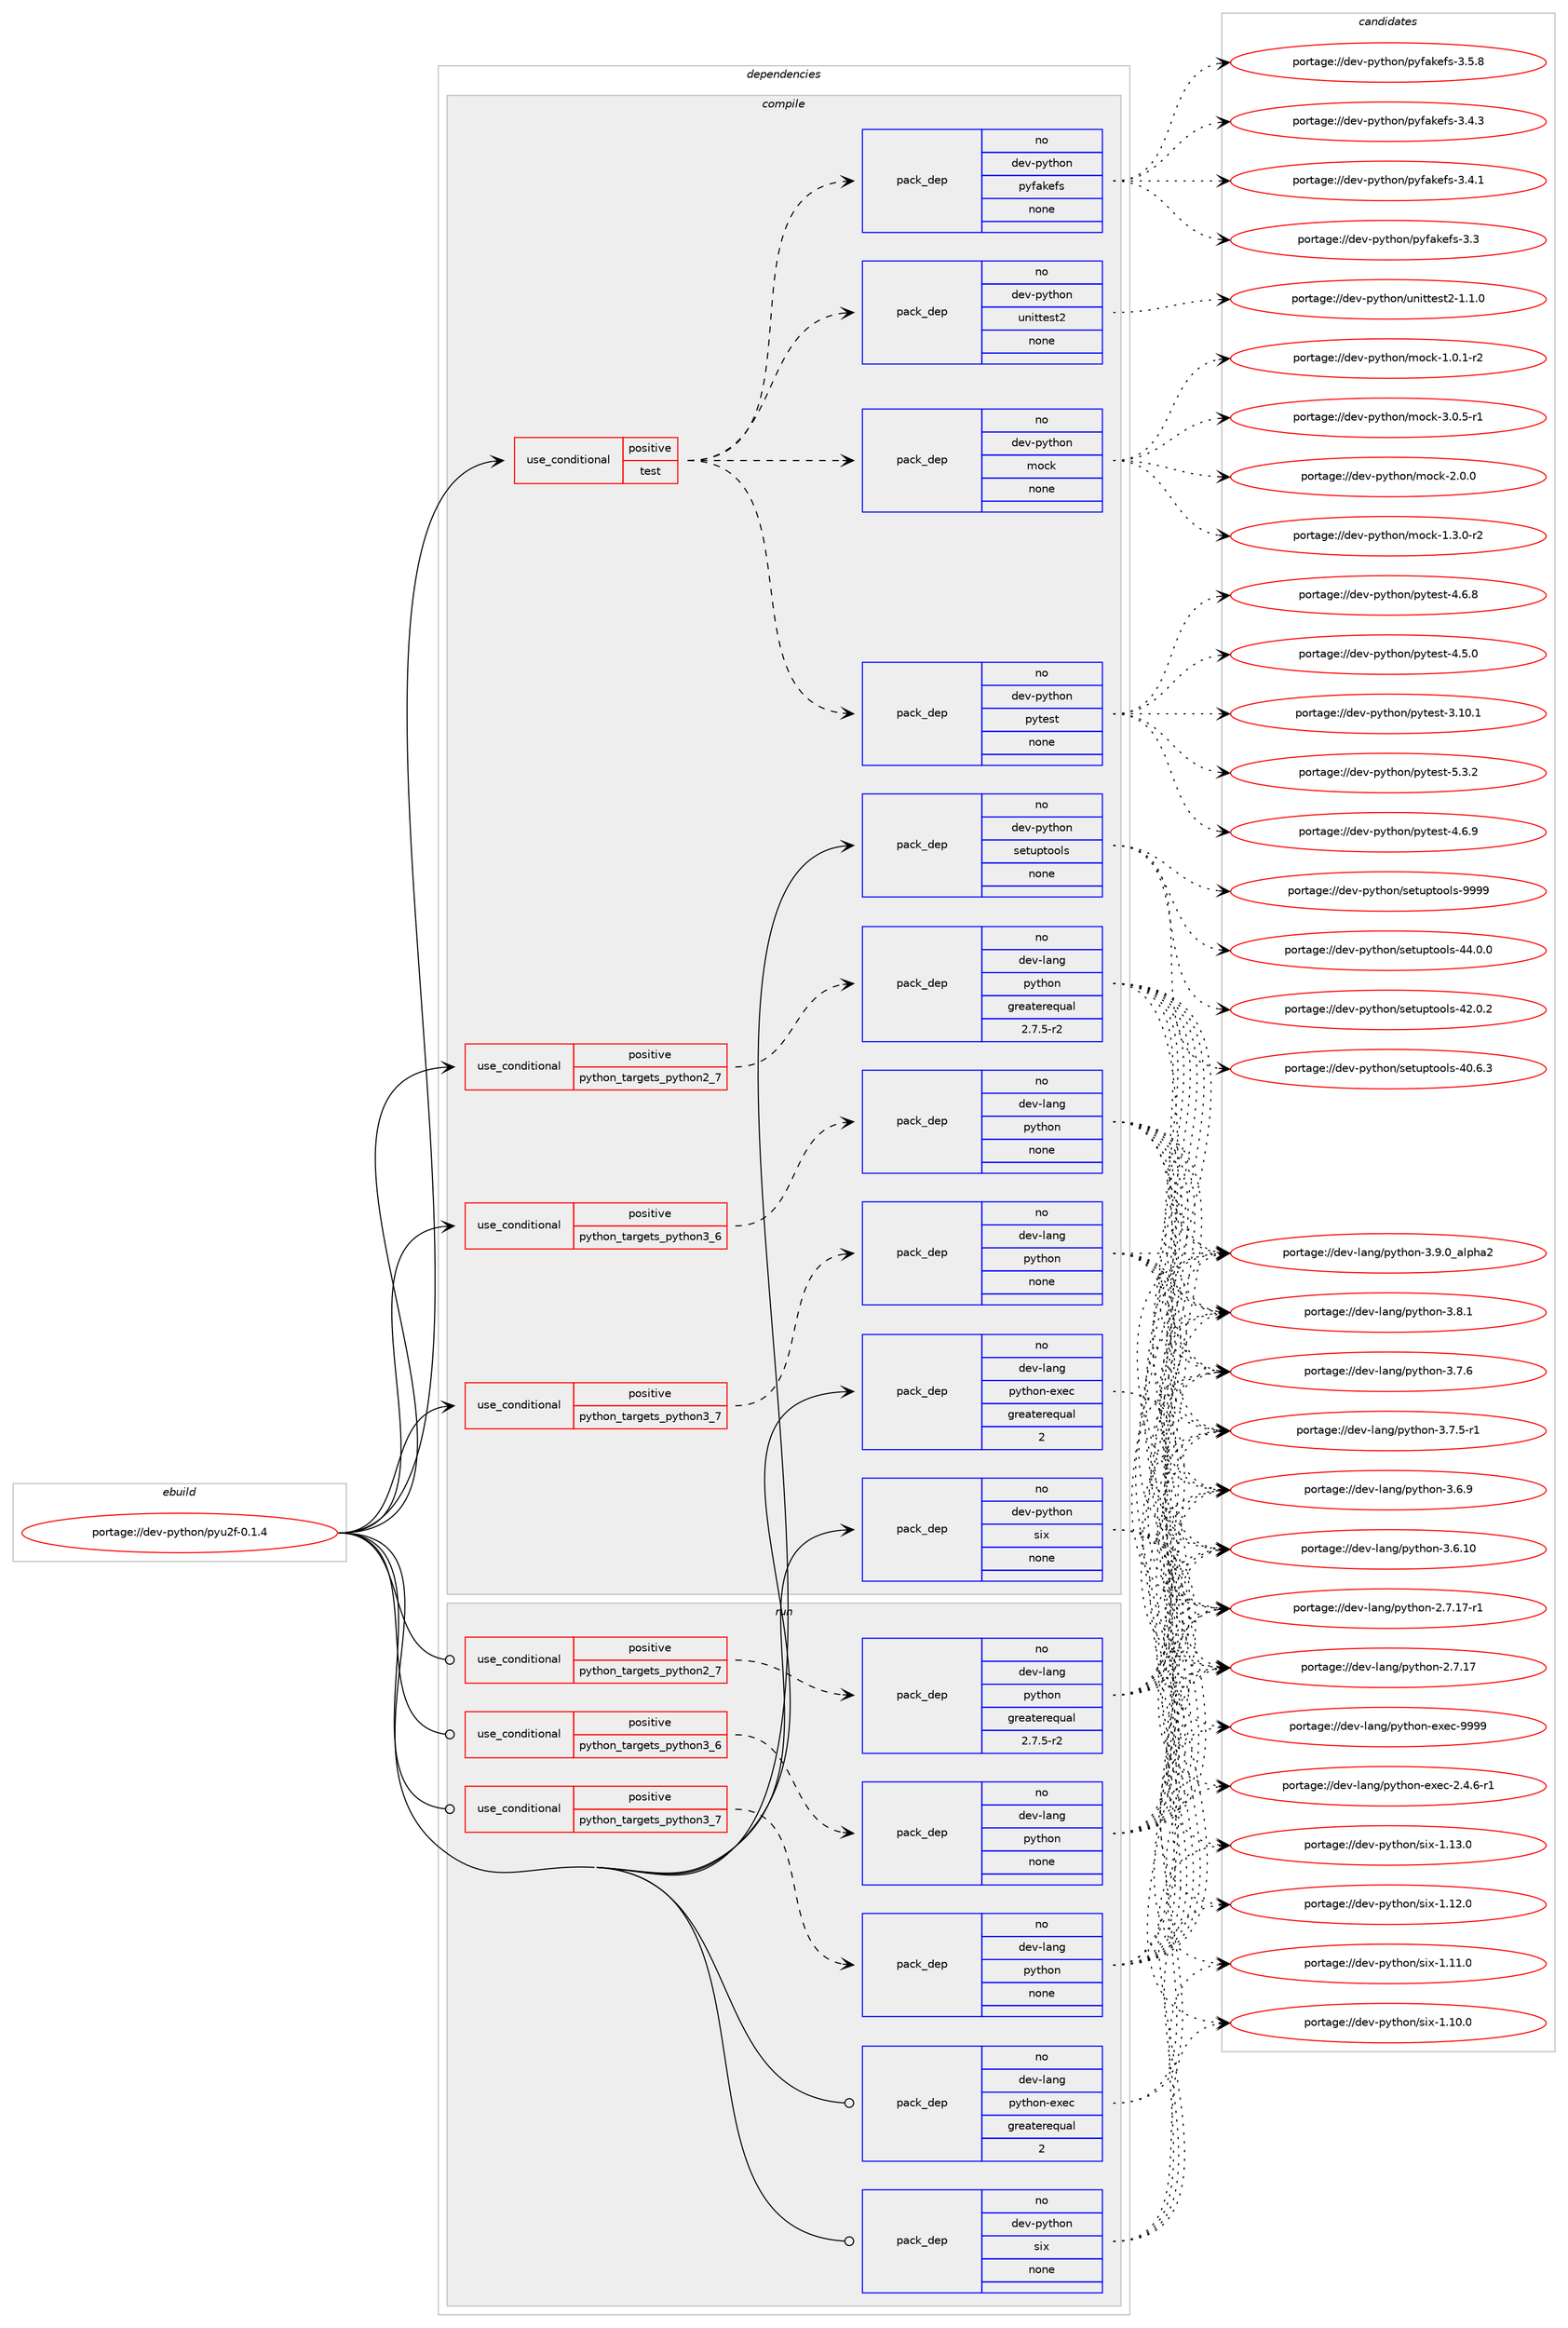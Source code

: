 digraph prolog {

# *************
# Graph options
# *************

newrank=true;
concentrate=true;
compound=true;
graph [rankdir=LR,fontname=Helvetica,fontsize=10,ranksep=1.5];#, ranksep=2.5, nodesep=0.2];
edge  [arrowhead=vee];
node  [fontname=Helvetica,fontsize=10];

# **********
# The ebuild
# **********

subgraph cluster_leftcol {
color=gray;
label=<<i>ebuild</i>>;
id [label="portage://dev-python/pyu2f-0.1.4", color=red, width=4, href="../dev-python/pyu2f-0.1.4.svg"];
}

# ****************
# The dependencies
# ****************

subgraph cluster_midcol {
color=gray;
label=<<i>dependencies</i>>;
subgraph cluster_compile {
fillcolor="#eeeeee";
style=filled;
label=<<i>compile</i>>;
subgraph cond107268 {
dependency429942 [label=<<TABLE BORDER="0" CELLBORDER="1" CELLSPACING="0" CELLPADDING="4"><TR><TD ROWSPAN="3" CELLPADDING="10">use_conditional</TD></TR><TR><TD>positive</TD></TR><TR><TD>python_targets_python2_7</TD></TR></TABLE>>, shape=none, color=red];
subgraph pack317772 {
dependency429943 [label=<<TABLE BORDER="0" CELLBORDER="1" CELLSPACING="0" CELLPADDING="4" WIDTH="220"><TR><TD ROWSPAN="6" CELLPADDING="30">pack_dep</TD></TR><TR><TD WIDTH="110">no</TD></TR><TR><TD>dev-lang</TD></TR><TR><TD>python</TD></TR><TR><TD>greaterequal</TD></TR><TR><TD>2.7.5-r2</TD></TR></TABLE>>, shape=none, color=blue];
}
dependency429942:e -> dependency429943:w [weight=20,style="dashed",arrowhead="vee"];
}
id:e -> dependency429942:w [weight=20,style="solid",arrowhead="vee"];
subgraph cond107269 {
dependency429944 [label=<<TABLE BORDER="0" CELLBORDER="1" CELLSPACING="0" CELLPADDING="4"><TR><TD ROWSPAN="3" CELLPADDING="10">use_conditional</TD></TR><TR><TD>positive</TD></TR><TR><TD>python_targets_python3_6</TD></TR></TABLE>>, shape=none, color=red];
subgraph pack317773 {
dependency429945 [label=<<TABLE BORDER="0" CELLBORDER="1" CELLSPACING="0" CELLPADDING="4" WIDTH="220"><TR><TD ROWSPAN="6" CELLPADDING="30">pack_dep</TD></TR><TR><TD WIDTH="110">no</TD></TR><TR><TD>dev-lang</TD></TR><TR><TD>python</TD></TR><TR><TD>none</TD></TR><TR><TD></TD></TR></TABLE>>, shape=none, color=blue];
}
dependency429944:e -> dependency429945:w [weight=20,style="dashed",arrowhead="vee"];
}
id:e -> dependency429944:w [weight=20,style="solid",arrowhead="vee"];
subgraph cond107270 {
dependency429946 [label=<<TABLE BORDER="0" CELLBORDER="1" CELLSPACING="0" CELLPADDING="4"><TR><TD ROWSPAN="3" CELLPADDING="10">use_conditional</TD></TR><TR><TD>positive</TD></TR><TR><TD>python_targets_python3_7</TD></TR></TABLE>>, shape=none, color=red];
subgraph pack317774 {
dependency429947 [label=<<TABLE BORDER="0" CELLBORDER="1" CELLSPACING="0" CELLPADDING="4" WIDTH="220"><TR><TD ROWSPAN="6" CELLPADDING="30">pack_dep</TD></TR><TR><TD WIDTH="110">no</TD></TR><TR><TD>dev-lang</TD></TR><TR><TD>python</TD></TR><TR><TD>none</TD></TR><TR><TD></TD></TR></TABLE>>, shape=none, color=blue];
}
dependency429946:e -> dependency429947:w [weight=20,style="dashed",arrowhead="vee"];
}
id:e -> dependency429946:w [weight=20,style="solid",arrowhead="vee"];
subgraph cond107271 {
dependency429948 [label=<<TABLE BORDER="0" CELLBORDER="1" CELLSPACING="0" CELLPADDING="4"><TR><TD ROWSPAN="3" CELLPADDING="10">use_conditional</TD></TR><TR><TD>positive</TD></TR><TR><TD>test</TD></TR></TABLE>>, shape=none, color=red];
subgraph pack317775 {
dependency429949 [label=<<TABLE BORDER="0" CELLBORDER="1" CELLSPACING="0" CELLPADDING="4" WIDTH="220"><TR><TD ROWSPAN="6" CELLPADDING="30">pack_dep</TD></TR><TR><TD WIDTH="110">no</TD></TR><TR><TD>dev-python</TD></TR><TR><TD>pyfakefs</TD></TR><TR><TD>none</TD></TR><TR><TD></TD></TR></TABLE>>, shape=none, color=blue];
}
dependency429948:e -> dependency429949:w [weight=20,style="dashed",arrowhead="vee"];
subgraph pack317776 {
dependency429950 [label=<<TABLE BORDER="0" CELLBORDER="1" CELLSPACING="0" CELLPADDING="4" WIDTH="220"><TR><TD ROWSPAN="6" CELLPADDING="30">pack_dep</TD></TR><TR><TD WIDTH="110">no</TD></TR><TR><TD>dev-python</TD></TR><TR><TD>pytest</TD></TR><TR><TD>none</TD></TR><TR><TD></TD></TR></TABLE>>, shape=none, color=blue];
}
dependency429948:e -> dependency429950:w [weight=20,style="dashed",arrowhead="vee"];
subgraph pack317777 {
dependency429951 [label=<<TABLE BORDER="0" CELLBORDER="1" CELLSPACING="0" CELLPADDING="4" WIDTH="220"><TR><TD ROWSPAN="6" CELLPADDING="30">pack_dep</TD></TR><TR><TD WIDTH="110">no</TD></TR><TR><TD>dev-python</TD></TR><TR><TD>mock</TD></TR><TR><TD>none</TD></TR><TR><TD></TD></TR></TABLE>>, shape=none, color=blue];
}
dependency429948:e -> dependency429951:w [weight=20,style="dashed",arrowhead="vee"];
subgraph pack317778 {
dependency429952 [label=<<TABLE BORDER="0" CELLBORDER="1" CELLSPACING="0" CELLPADDING="4" WIDTH="220"><TR><TD ROWSPAN="6" CELLPADDING="30">pack_dep</TD></TR><TR><TD WIDTH="110">no</TD></TR><TR><TD>dev-python</TD></TR><TR><TD>unittest2</TD></TR><TR><TD>none</TD></TR><TR><TD></TD></TR></TABLE>>, shape=none, color=blue];
}
dependency429948:e -> dependency429952:w [weight=20,style="dashed",arrowhead="vee"];
}
id:e -> dependency429948:w [weight=20,style="solid",arrowhead="vee"];
subgraph pack317779 {
dependency429953 [label=<<TABLE BORDER="0" CELLBORDER="1" CELLSPACING="0" CELLPADDING="4" WIDTH="220"><TR><TD ROWSPAN="6" CELLPADDING="30">pack_dep</TD></TR><TR><TD WIDTH="110">no</TD></TR><TR><TD>dev-lang</TD></TR><TR><TD>python-exec</TD></TR><TR><TD>greaterequal</TD></TR><TR><TD>2</TD></TR></TABLE>>, shape=none, color=blue];
}
id:e -> dependency429953:w [weight=20,style="solid",arrowhead="vee"];
subgraph pack317780 {
dependency429954 [label=<<TABLE BORDER="0" CELLBORDER="1" CELLSPACING="0" CELLPADDING="4" WIDTH="220"><TR><TD ROWSPAN="6" CELLPADDING="30">pack_dep</TD></TR><TR><TD WIDTH="110">no</TD></TR><TR><TD>dev-python</TD></TR><TR><TD>setuptools</TD></TR><TR><TD>none</TD></TR><TR><TD></TD></TR></TABLE>>, shape=none, color=blue];
}
id:e -> dependency429954:w [weight=20,style="solid",arrowhead="vee"];
subgraph pack317781 {
dependency429955 [label=<<TABLE BORDER="0" CELLBORDER="1" CELLSPACING="0" CELLPADDING="4" WIDTH="220"><TR><TD ROWSPAN="6" CELLPADDING="30">pack_dep</TD></TR><TR><TD WIDTH="110">no</TD></TR><TR><TD>dev-python</TD></TR><TR><TD>six</TD></TR><TR><TD>none</TD></TR><TR><TD></TD></TR></TABLE>>, shape=none, color=blue];
}
id:e -> dependency429955:w [weight=20,style="solid",arrowhead="vee"];
}
subgraph cluster_compileandrun {
fillcolor="#eeeeee";
style=filled;
label=<<i>compile and run</i>>;
}
subgraph cluster_run {
fillcolor="#eeeeee";
style=filled;
label=<<i>run</i>>;
subgraph cond107272 {
dependency429956 [label=<<TABLE BORDER="0" CELLBORDER="1" CELLSPACING="0" CELLPADDING="4"><TR><TD ROWSPAN="3" CELLPADDING="10">use_conditional</TD></TR><TR><TD>positive</TD></TR><TR><TD>python_targets_python2_7</TD></TR></TABLE>>, shape=none, color=red];
subgraph pack317782 {
dependency429957 [label=<<TABLE BORDER="0" CELLBORDER="1" CELLSPACING="0" CELLPADDING="4" WIDTH="220"><TR><TD ROWSPAN="6" CELLPADDING="30">pack_dep</TD></TR><TR><TD WIDTH="110">no</TD></TR><TR><TD>dev-lang</TD></TR><TR><TD>python</TD></TR><TR><TD>greaterequal</TD></TR><TR><TD>2.7.5-r2</TD></TR></TABLE>>, shape=none, color=blue];
}
dependency429956:e -> dependency429957:w [weight=20,style="dashed",arrowhead="vee"];
}
id:e -> dependency429956:w [weight=20,style="solid",arrowhead="odot"];
subgraph cond107273 {
dependency429958 [label=<<TABLE BORDER="0" CELLBORDER="1" CELLSPACING="0" CELLPADDING="4"><TR><TD ROWSPAN="3" CELLPADDING="10">use_conditional</TD></TR><TR><TD>positive</TD></TR><TR><TD>python_targets_python3_6</TD></TR></TABLE>>, shape=none, color=red];
subgraph pack317783 {
dependency429959 [label=<<TABLE BORDER="0" CELLBORDER="1" CELLSPACING="0" CELLPADDING="4" WIDTH="220"><TR><TD ROWSPAN="6" CELLPADDING="30">pack_dep</TD></TR><TR><TD WIDTH="110">no</TD></TR><TR><TD>dev-lang</TD></TR><TR><TD>python</TD></TR><TR><TD>none</TD></TR><TR><TD></TD></TR></TABLE>>, shape=none, color=blue];
}
dependency429958:e -> dependency429959:w [weight=20,style="dashed",arrowhead="vee"];
}
id:e -> dependency429958:w [weight=20,style="solid",arrowhead="odot"];
subgraph cond107274 {
dependency429960 [label=<<TABLE BORDER="0" CELLBORDER="1" CELLSPACING="0" CELLPADDING="4"><TR><TD ROWSPAN="3" CELLPADDING="10">use_conditional</TD></TR><TR><TD>positive</TD></TR><TR><TD>python_targets_python3_7</TD></TR></TABLE>>, shape=none, color=red];
subgraph pack317784 {
dependency429961 [label=<<TABLE BORDER="0" CELLBORDER="1" CELLSPACING="0" CELLPADDING="4" WIDTH="220"><TR><TD ROWSPAN="6" CELLPADDING="30">pack_dep</TD></TR><TR><TD WIDTH="110">no</TD></TR><TR><TD>dev-lang</TD></TR><TR><TD>python</TD></TR><TR><TD>none</TD></TR><TR><TD></TD></TR></TABLE>>, shape=none, color=blue];
}
dependency429960:e -> dependency429961:w [weight=20,style="dashed",arrowhead="vee"];
}
id:e -> dependency429960:w [weight=20,style="solid",arrowhead="odot"];
subgraph pack317785 {
dependency429962 [label=<<TABLE BORDER="0" CELLBORDER="1" CELLSPACING="0" CELLPADDING="4" WIDTH="220"><TR><TD ROWSPAN="6" CELLPADDING="30">pack_dep</TD></TR><TR><TD WIDTH="110">no</TD></TR><TR><TD>dev-lang</TD></TR><TR><TD>python-exec</TD></TR><TR><TD>greaterequal</TD></TR><TR><TD>2</TD></TR></TABLE>>, shape=none, color=blue];
}
id:e -> dependency429962:w [weight=20,style="solid",arrowhead="odot"];
subgraph pack317786 {
dependency429963 [label=<<TABLE BORDER="0" CELLBORDER="1" CELLSPACING="0" CELLPADDING="4" WIDTH="220"><TR><TD ROWSPAN="6" CELLPADDING="30">pack_dep</TD></TR><TR><TD WIDTH="110">no</TD></TR><TR><TD>dev-python</TD></TR><TR><TD>six</TD></TR><TR><TD>none</TD></TR><TR><TD></TD></TR></TABLE>>, shape=none, color=blue];
}
id:e -> dependency429963:w [weight=20,style="solid",arrowhead="odot"];
}
}

# **************
# The candidates
# **************

subgraph cluster_choices {
rank=same;
color=gray;
label=<<i>candidates</i>>;

subgraph choice317772 {
color=black;
nodesep=1;
choice10010111845108971101034711212111610411111045514657464895971081121049750 [label="portage://dev-lang/python-3.9.0_alpha2", color=red, width=4,href="../dev-lang/python-3.9.0_alpha2.svg"];
choice100101118451089711010347112121116104111110455146564649 [label="portage://dev-lang/python-3.8.1", color=red, width=4,href="../dev-lang/python-3.8.1.svg"];
choice100101118451089711010347112121116104111110455146554654 [label="portage://dev-lang/python-3.7.6", color=red, width=4,href="../dev-lang/python-3.7.6.svg"];
choice1001011184510897110103471121211161041111104551465546534511449 [label="portage://dev-lang/python-3.7.5-r1", color=red, width=4,href="../dev-lang/python-3.7.5-r1.svg"];
choice100101118451089711010347112121116104111110455146544657 [label="portage://dev-lang/python-3.6.9", color=red, width=4,href="../dev-lang/python-3.6.9.svg"];
choice10010111845108971101034711212111610411111045514654464948 [label="portage://dev-lang/python-3.6.10", color=red, width=4,href="../dev-lang/python-3.6.10.svg"];
choice100101118451089711010347112121116104111110455046554649554511449 [label="portage://dev-lang/python-2.7.17-r1", color=red, width=4,href="../dev-lang/python-2.7.17-r1.svg"];
choice10010111845108971101034711212111610411111045504655464955 [label="portage://dev-lang/python-2.7.17", color=red, width=4,href="../dev-lang/python-2.7.17.svg"];
dependency429943:e -> choice10010111845108971101034711212111610411111045514657464895971081121049750:w [style=dotted,weight="100"];
dependency429943:e -> choice100101118451089711010347112121116104111110455146564649:w [style=dotted,weight="100"];
dependency429943:e -> choice100101118451089711010347112121116104111110455146554654:w [style=dotted,weight="100"];
dependency429943:e -> choice1001011184510897110103471121211161041111104551465546534511449:w [style=dotted,weight="100"];
dependency429943:e -> choice100101118451089711010347112121116104111110455146544657:w [style=dotted,weight="100"];
dependency429943:e -> choice10010111845108971101034711212111610411111045514654464948:w [style=dotted,weight="100"];
dependency429943:e -> choice100101118451089711010347112121116104111110455046554649554511449:w [style=dotted,weight="100"];
dependency429943:e -> choice10010111845108971101034711212111610411111045504655464955:w [style=dotted,weight="100"];
}
subgraph choice317773 {
color=black;
nodesep=1;
choice10010111845108971101034711212111610411111045514657464895971081121049750 [label="portage://dev-lang/python-3.9.0_alpha2", color=red, width=4,href="../dev-lang/python-3.9.0_alpha2.svg"];
choice100101118451089711010347112121116104111110455146564649 [label="portage://dev-lang/python-3.8.1", color=red, width=4,href="../dev-lang/python-3.8.1.svg"];
choice100101118451089711010347112121116104111110455146554654 [label="portage://dev-lang/python-3.7.6", color=red, width=4,href="../dev-lang/python-3.7.6.svg"];
choice1001011184510897110103471121211161041111104551465546534511449 [label="portage://dev-lang/python-3.7.5-r1", color=red, width=4,href="../dev-lang/python-3.7.5-r1.svg"];
choice100101118451089711010347112121116104111110455146544657 [label="portage://dev-lang/python-3.6.9", color=red, width=4,href="../dev-lang/python-3.6.9.svg"];
choice10010111845108971101034711212111610411111045514654464948 [label="portage://dev-lang/python-3.6.10", color=red, width=4,href="../dev-lang/python-3.6.10.svg"];
choice100101118451089711010347112121116104111110455046554649554511449 [label="portage://dev-lang/python-2.7.17-r1", color=red, width=4,href="../dev-lang/python-2.7.17-r1.svg"];
choice10010111845108971101034711212111610411111045504655464955 [label="portage://dev-lang/python-2.7.17", color=red, width=4,href="../dev-lang/python-2.7.17.svg"];
dependency429945:e -> choice10010111845108971101034711212111610411111045514657464895971081121049750:w [style=dotted,weight="100"];
dependency429945:e -> choice100101118451089711010347112121116104111110455146564649:w [style=dotted,weight="100"];
dependency429945:e -> choice100101118451089711010347112121116104111110455146554654:w [style=dotted,weight="100"];
dependency429945:e -> choice1001011184510897110103471121211161041111104551465546534511449:w [style=dotted,weight="100"];
dependency429945:e -> choice100101118451089711010347112121116104111110455146544657:w [style=dotted,weight="100"];
dependency429945:e -> choice10010111845108971101034711212111610411111045514654464948:w [style=dotted,weight="100"];
dependency429945:e -> choice100101118451089711010347112121116104111110455046554649554511449:w [style=dotted,weight="100"];
dependency429945:e -> choice10010111845108971101034711212111610411111045504655464955:w [style=dotted,weight="100"];
}
subgraph choice317774 {
color=black;
nodesep=1;
choice10010111845108971101034711212111610411111045514657464895971081121049750 [label="portage://dev-lang/python-3.9.0_alpha2", color=red, width=4,href="../dev-lang/python-3.9.0_alpha2.svg"];
choice100101118451089711010347112121116104111110455146564649 [label="portage://dev-lang/python-3.8.1", color=red, width=4,href="../dev-lang/python-3.8.1.svg"];
choice100101118451089711010347112121116104111110455146554654 [label="portage://dev-lang/python-3.7.6", color=red, width=4,href="../dev-lang/python-3.7.6.svg"];
choice1001011184510897110103471121211161041111104551465546534511449 [label="portage://dev-lang/python-3.7.5-r1", color=red, width=4,href="../dev-lang/python-3.7.5-r1.svg"];
choice100101118451089711010347112121116104111110455146544657 [label="portage://dev-lang/python-3.6.9", color=red, width=4,href="../dev-lang/python-3.6.9.svg"];
choice10010111845108971101034711212111610411111045514654464948 [label="portage://dev-lang/python-3.6.10", color=red, width=4,href="../dev-lang/python-3.6.10.svg"];
choice100101118451089711010347112121116104111110455046554649554511449 [label="portage://dev-lang/python-2.7.17-r1", color=red, width=4,href="../dev-lang/python-2.7.17-r1.svg"];
choice10010111845108971101034711212111610411111045504655464955 [label="portage://dev-lang/python-2.7.17", color=red, width=4,href="../dev-lang/python-2.7.17.svg"];
dependency429947:e -> choice10010111845108971101034711212111610411111045514657464895971081121049750:w [style=dotted,weight="100"];
dependency429947:e -> choice100101118451089711010347112121116104111110455146564649:w [style=dotted,weight="100"];
dependency429947:e -> choice100101118451089711010347112121116104111110455146554654:w [style=dotted,weight="100"];
dependency429947:e -> choice1001011184510897110103471121211161041111104551465546534511449:w [style=dotted,weight="100"];
dependency429947:e -> choice100101118451089711010347112121116104111110455146544657:w [style=dotted,weight="100"];
dependency429947:e -> choice10010111845108971101034711212111610411111045514654464948:w [style=dotted,weight="100"];
dependency429947:e -> choice100101118451089711010347112121116104111110455046554649554511449:w [style=dotted,weight="100"];
dependency429947:e -> choice10010111845108971101034711212111610411111045504655464955:w [style=dotted,weight="100"];
}
subgraph choice317775 {
color=black;
nodesep=1;
choice100101118451121211161041111104711212110297107101102115455146534656 [label="portage://dev-python/pyfakefs-3.5.8", color=red, width=4,href="../dev-python/pyfakefs-3.5.8.svg"];
choice100101118451121211161041111104711212110297107101102115455146524651 [label="portage://dev-python/pyfakefs-3.4.3", color=red, width=4,href="../dev-python/pyfakefs-3.4.3.svg"];
choice100101118451121211161041111104711212110297107101102115455146524649 [label="portage://dev-python/pyfakefs-3.4.1", color=red, width=4,href="../dev-python/pyfakefs-3.4.1.svg"];
choice10010111845112121116104111110471121211029710710110211545514651 [label="portage://dev-python/pyfakefs-3.3", color=red, width=4,href="../dev-python/pyfakefs-3.3.svg"];
dependency429949:e -> choice100101118451121211161041111104711212110297107101102115455146534656:w [style=dotted,weight="100"];
dependency429949:e -> choice100101118451121211161041111104711212110297107101102115455146524651:w [style=dotted,weight="100"];
dependency429949:e -> choice100101118451121211161041111104711212110297107101102115455146524649:w [style=dotted,weight="100"];
dependency429949:e -> choice10010111845112121116104111110471121211029710710110211545514651:w [style=dotted,weight="100"];
}
subgraph choice317776 {
color=black;
nodesep=1;
choice1001011184511212111610411111047112121116101115116455346514650 [label="portage://dev-python/pytest-5.3.2", color=red, width=4,href="../dev-python/pytest-5.3.2.svg"];
choice1001011184511212111610411111047112121116101115116455246544657 [label="portage://dev-python/pytest-4.6.9", color=red, width=4,href="../dev-python/pytest-4.6.9.svg"];
choice1001011184511212111610411111047112121116101115116455246544656 [label="portage://dev-python/pytest-4.6.8", color=red, width=4,href="../dev-python/pytest-4.6.8.svg"];
choice1001011184511212111610411111047112121116101115116455246534648 [label="portage://dev-python/pytest-4.5.0", color=red, width=4,href="../dev-python/pytest-4.5.0.svg"];
choice100101118451121211161041111104711212111610111511645514649484649 [label="portage://dev-python/pytest-3.10.1", color=red, width=4,href="../dev-python/pytest-3.10.1.svg"];
dependency429950:e -> choice1001011184511212111610411111047112121116101115116455346514650:w [style=dotted,weight="100"];
dependency429950:e -> choice1001011184511212111610411111047112121116101115116455246544657:w [style=dotted,weight="100"];
dependency429950:e -> choice1001011184511212111610411111047112121116101115116455246544656:w [style=dotted,weight="100"];
dependency429950:e -> choice1001011184511212111610411111047112121116101115116455246534648:w [style=dotted,weight="100"];
dependency429950:e -> choice100101118451121211161041111104711212111610111511645514649484649:w [style=dotted,weight="100"];
}
subgraph choice317777 {
color=black;
nodesep=1;
choice1001011184511212111610411111047109111991074551464846534511449 [label="portage://dev-python/mock-3.0.5-r1", color=red, width=4,href="../dev-python/mock-3.0.5-r1.svg"];
choice100101118451121211161041111104710911199107455046484648 [label="portage://dev-python/mock-2.0.0", color=red, width=4,href="../dev-python/mock-2.0.0.svg"];
choice1001011184511212111610411111047109111991074549465146484511450 [label="portage://dev-python/mock-1.3.0-r2", color=red, width=4,href="../dev-python/mock-1.3.0-r2.svg"];
choice1001011184511212111610411111047109111991074549464846494511450 [label="portage://dev-python/mock-1.0.1-r2", color=red, width=4,href="../dev-python/mock-1.0.1-r2.svg"];
dependency429951:e -> choice1001011184511212111610411111047109111991074551464846534511449:w [style=dotted,weight="100"];
dependency429951:e -> choice100101118451121211161041111104710911199107455046484648:w [style=dotted,weight="100"];
dependency429951:e -> choice1001011184511212111610411111047109111991074549465146484511450:w [style=dotted,weight="100"];
dependency429951:e -> choice1001011184511212111610411111047109111991074549464846494511450:w [style=dotted,weight="100"];
}
subgraph choice317778 {
color=black;
nodesep=1;
choice100101118451121211161041111104711711010511611610111511650454946494648 [label="portage://dev-python/unittest2-1.1.0", color=red, width=4,href="../dev-python/unittest2-1.1.0.svg"];
dependency429952:e -> choice100101118451121211161041111104711711010511611610111511650454946494648:w [style=dotted,weight="100"];
}
subgraph choice317779 {
color=black;
nodesep=1;
choice10010111845108971101034711212111610411111045101120101994557575757 [label="portage://dev-lang/python-exec-9999", color=red, width=4,href="../dev-lang/python-exec-9999.svg"];
choice10010111845108971101034711212111610411111045101120101994550465246544511449 [label="portage://dev-lang/python-exec-2.4.6-r1", color=red, width=4,href="../dev-lang/python-exec-2.4.6-r1.svg"];
dependency429953:e -> choice10010111845108971101034711212111610411111045101120101994557575757:w [style=dotted,weight="100"];
dependency429953:e -> choice10010111845108971101034711212111610411111045101120101994550465246544511449:w [style=dotted,weight="100"];
}
subgraph choice317780 {
color=black;
nodesep=1;
choice10010111845112121116104111110471151011161171121161111111081154557575757 [label="portage://dev-python/setuptools-9999", color=red, width=4,href="../dev-python/setuptools-9999.svg"];
choice100101118451121211161041111104711510111611711211611111110811545525246484648 [label="portage://dev-python/setuptools-44.0.0", color=red, width=4,href="../dev-python/setuptools-44.0.0.svg"];
choice100101118451121211161041111104711510111611711211611111110811545525046484650 [label="portage://dev-python/setuptools-42.0.2", color=red, width=4,href="../dev-python/setuptools-42.0.2.svg"];
choice100101118451121211161041111104711510111611711211611111110811545524846544651 [label="portage://dev-python/setuptools-40.6.3", color=red, width=4,href="../dev-python/setuptools-40.6.3.svg"];
dependency429954:e -> choice10010111845112121116104111110471151011161171121161111111081154557575757:w [style=dotted,weight="100"];
dependency429954:e -> choice100101118451121211161041111104711510111611711211611111110811545525246484648:w [style=dotted,weight="100"];
dependency429954:e -> choice100101118451121211161041111104711510111611711211611111110811545525046484650:w [style=dotted,weight="100"];
dependency429954:e -> choice100101118451121211161041111104711510111611711211611111110811545524846544651:w [style=dotted,weight="100"];
}
subgraph choice317781 {
color=black;
nodesep=1;
choice100101118451121211161041111104711510512045494649514648 [label="portage://dev-python/six-1.13.0", color=red, width=4,href="../dev-python/six-1.13.0.svg"];
choice100101118451121211161041111104711510512045494649504648 [label="portage://dev-python/six-1.12.0", color=red, width=4,href="../dev-python/six-1.12.0.svg"];
choice100101118451121211161041111104711510512045494649494648 [label="portage://dev-python/six-1.11.0", color=red, width=4,href="../dev-python/six-1.11.0.svg"];
choice100101118451121211161041111104711510512045494649484648 [label="portage://dev-python/six-1.10.0", color=red, width=4,href="../dev-python/six-1.10.0.svg"];
dependency429955:e -> choice100101118451121211161041111104711510512045494649514648:w [style=dotted,weight="100"];
dependency429955:e -> choice100101118451121211161041111104711510512045494649504648:w [style=dotted,weight="100"];
dependency429955:e -> choice100101118451121211161041111104711510512045494649494648:w [style=dotted,weight="100"];
dependency429955:e -> choice100101118451121211161041111104711510512045494649484648:w [style=dotted,weight="100"];
}
subgraph choice317782 {
color=black;
nodesep=1;
choice10010111845108971101034711212111610411111045514657464895971081121049750 [label="portage://dev-lang/python-3.9.0_alpha2", color=red, width=4,href="../dev-lang/python-3.9.0_alpha2.svg"];
choice100101118451089711010347112121116104111110455146564649 [label="portage://dev-lang/python-3.8.1", color=red, width=4,href="../dev-lang/python-3.8.1.svg"];
choice100101118451089711010347112121116104111110455146554654 [label="portage://dev-lang/python-3.7.6", color=red, width=4,href="../dev-lang/python-3.7.6.svg"];
choice1001011184510897110103471121211161041111104551465546534511449 [label="portage://dev-lang/python-3.7.5-r1", color=red, width=4,href="../dev-lang/python-3.7.5-r1.svg"];
choice100101118451089711010347112121116104111110455146544657 [label="portage://dev-lang/python-3.6.9", color=red, width=4,href="../dev-lang/python-3.6.9.svg"];
choice10010111845108971101034711212111610411111045514654464948 [label="portage://dev-lang/python-3.6.10", color=red, width=4,href="../dev-lang/python-3.6.10.svg"];
choice100101118451089711010347112121116104111110455046554649554511449 [label="portage://dev-lang/python-2.7.17-r1", color=red, width=4,href="../dev-lang/python-2.7.17-r1.svg"];
choice10010111845108971101034711212111610411111045504655464955 [label="portage://dev-lang/python-2.7.17", color=red, width=4,href="../dev-lang/python-2.7.17.svg"];
dependency429957:e -> choice10010111845108971101034711212111610411111045514657464895971081121049750:w [style=dotted,weight="100"];
dependency429957:e -> choice100101118451089711010347112121116104111110455146564649:w [style=dotted,weight="100"];
dependency429957:e -> choice100101118451089711010347112121116104111110455146554654:w [style=dotted,weight="100"];
dependency429957:e -> choice1001011184510897110103471121211161041111104551465546534511449:w [style=dotted,weight="100"];
dependency429957:e -> choice100101118451089711010347112121116104111110455146544657:w [style=dotted,weight="100"];
dependency429957:e -> choice10010111845108971101034711212111610411111045514654464948:w [style=dotted,weight="100"];
dependency429957:e -> choice100101118451089711010347112121116104111110455046554649554511449:w [style=dotted,weight="100"];
dependency429957:e -> choice10010111845108971101034711212111610411111045504655464955:w [style=dotted,weight="100"];
}
subgraph choice317783 {
color=black;
nodesep=1;
choice10010111845108971101034711212111610411111045514657464895971081121049750 [label="portage://dev-lang/python-3.9.0_alpha2", color=red, width=4,href="../dev-lang/python-3.9.0_alpha2.svg"];
choice100101118451089711010347112121116104111110455146564649 [label="portage://dev-lang/python-3.8.1", color=red, width=4,href="../dev-lang/python-3.8.1.svg"];
choice100101118451089711010347112121116104111110455146554654 [label="portage://dev-lang/python-3.7.6", color=red, width=4,href="../dev-lang/python-3.7.6.svg"];
choice1001011184510897110103471121211161041111104551465546534511449 [label="portage://dev-lang/python-3.7.5-r1", color=red, width=4,href="../dev-lang/python-3.7.5-r1.svg"];
choice100101118451089711010347112121116104111110455146544657 [label="portage://dev-lang/python-3.6.9", color=red, width=4,href="../dev-lang/python-3.6.9.svg"];
choice10010111845108971101034711212111610411111045514654464948 [label="portage://dev-lang/python-3.6.10", color=red, width=4,href="../dev-lang/python-3.6.10.svg"];
choice100101118451089711010347112121116104111110455046554649554511449 [label="portage://dev-lang/python-2.7.17-r1", color=red, width=4,href="../dev-lang/python-2.7.17-r1.svg"];
choice10010111845108971101034711212111610411111045504655464955 [label="portage://dev-lang/python-2.7.17", color=red, width=4,href="../dev-lang/python-2.7.17.svg"];
dependency429959:e -> choice10010111845108971101034711212111610411111045514657464895971081121049750:w [style=dotted,weight="100"];
dependency429959:e -> choice100101118451089711010347112121116104111110455146564649:w [style=dotted,weight="100"];
dependency429959:e -> choice100101118451089711010347112121116104111110455146554654:w [style=dotted,weight="100"];
dependency429959:e -> choice1001011184510897110103471121211161041111104551465546534511449:w [style=dotted,weight="100"];
dependency429959:e -> choice100101118451089711010347112121116104111110455146544657:w [style=dotted,weight="100"];
dependency429959:e -> choice10010111845108971101034711212111610411111045514654464948:w [style=dotted,weight="100"];
dependency429959:e -> choice100101118451089711010347112121116104111110455046554649554511449:w [style=dotted,weight="100"];
dependency429959:e -> choice10010111845108971101034711212111610411111045504655464955:w [style=dotted,weight="100"];
}
subgraph choice317784 {
color=black;
nodesep=1;
choice10010111845108971101034711212111610411111045514657464895971081121049750 [label="portage://dev-lang/python-3.9.0_alpha2", color=red, width=4,href="../dev-lang/python-3.9.0_alpha2.svg"];
choice100101118451089711010347112121116104111110455146564649 [label="portage://dev-lang/python-3.8.1", color=red, width=4,href="../dev-lang/python-3.8.1.svg"];
choice100101118451089711010347112121116104111110455146554654 [label="portage://dev-lang/python-3.7.6", color=red, width=4,href="../dev-lang/python-3.7.6.svg"];
choice1001011184510897110103471121211161041111104551465546534511449 [label="portage://dev-lang/python-3.7.5-r1", color=red, width=4,href="../dev-lang/python-3.7.5-r1.svg"];
choice100101118451089711010347112121116104111110455146544657 [label="portage://dev-lang/python-3.6.9", color=red, width=4,href="../dev-lang/python-3.6.9.svg"];
choice10010111845108971101034711212111610411111045514654464948 [label="portage://dev-lang/python-3.6.10", color=red, width=4,href="../dev-lang/python-3.6.10.svg"];
choice100101118451089711010347112121116104111110455046554649554511449 [label="portage://dev-lang/python-2.7.17-r1", color=red, width=4,href="../dev-lang/python-2.7.17-r1.svg"];
choice10010111845108971101034711212111610411111045504655464955 [label="portage://dev-lang/python-2.7.17", color=red, width=4,href="../dev-lang/python-2.7.17.svg"];
dependency429961:e -> choice10010111845108971101034711212111610411111045514657464895971081121049750:w [style=dotted,weight="100"];
dependency429961:e -> choice100101118451089711010347112121116104111110455146564649:w [style=dotted,weight="100"];
dependency429961:e -> choice100101118451089711010347112121116104111110455146554654:w [style=dotted,weight="100"];
dependency429961:e -> choice1001011184510897110103471121211161041111104551465546534511449:w [style=dotted,weight="100"];
dependency429961:e -> choice100101118451089711010347112121116104111110455146544657:w [style=dotted,weight="100"];
dependency429961:e -> choice10010111845108971101034711212111610411111045514654464948:w [style=dotted,weight="100"];
dependency429961:e -> choice100101118451089711010347112121116104111110455046554649554511449:w [style=dotted,weight="100"];
dependency429961:e -> choice10010111845108971101034711212111610411111045504655464955:w [style=dotted,weight="100"];
}
subgraph choice317785 {
color=black;
nodesep=1;
choice10010111845108971101034711212111610411111045101120101994557575757 [label="portage://dev-lang/python-exec-9999", color=red, width=4,href="../dev-lang/python-exec-9999.svg"];
choice10010111845108971101034711212111610411111045101120101994550465246544511449 [label="portage://dev-lang/python-exec-2.4.6-r1", color=red, width=4,href="../dev-lang/python-exec-2.4.6-r1.svg"];
dependency429962:e -> choice10010111845108971101034711212111610411111045101120101994557575757:w [style=dotted,weight="100"];
dependency429962:e -> choice10010111845108971101034711212111610411111045101120101994550465246544511449:w [style=dotted,weight="100"];
}
subgraph choice317786 {
color=black;
nodesep=1;
choice100101118451121211161041111104711510512045494649514648 [label="portage://dev-python/six-1.13.0", color=red, width=4,href="../dev-python/six-1.13.0.svg"];
choice100101118451121211161041111104711510512045494649504648 [label="portage://dev-python/six-1.12.0", color=red, width=4,href="../dev-python/six-1.12.0.svg"];
choice100101118451121211161041111104711510512045494649494648 [label="portage://dev-python/six-1.11.0", color=red, width=4,href="../dev-python/six-1.11.0.svg"];
choice100101118451121211161041111104711510512045494649484648 [label="portage://dev-python/six-1.10.0", color=red, width=4,href="../dev-python/six-1.10.0.svg"];
dependency429963:e -> choice100101118451121211161041111104711510512045494649514648:w [style=dotted,weight="100"];
dependency429963:e -> choice100101118451121211161041111104711510512045494649504648:w [style=dotted,weight="100"];
dependency429963:e -> choice100101118451121211161041111104711510512045494649494648:w [style=dotted,weight="100"];
dependency429963:e -> choice100101118451121211161041111104711510512045494649484648:w [style=dotted,weight="100"];
}
}

}
